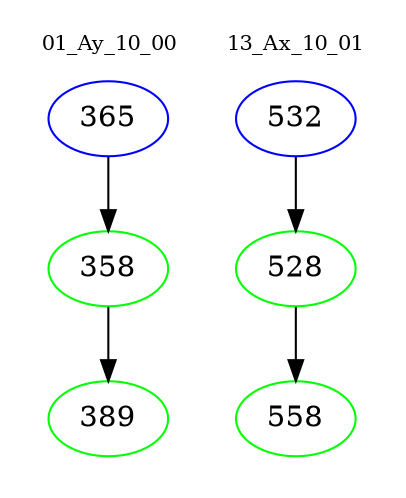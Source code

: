 digraph{
subgraph cluster_0 {
color = white
label = "01_Ay_10_00";
fontsize=10;
T0_365 [label="365", color="blue"]
T0_365 -> T0_358 [color="black"]
T0_358 [label="358", color="green"]
T0_358 -> T0_389 [color="black"]
T0_389 [label="389", color="green"]
}
subgraph cluster_1 {
color = white
label = "13_Ax_10_01";
fontsize=10;
T1_532 [label="532", color="blue"]
T1_532 -> T1_528 [color="black"]
T1_528 [label="528", color="green"]
T1_528 -> T1_558 [color="black"]
T1_558 [label="558", color="green"]
}
}

